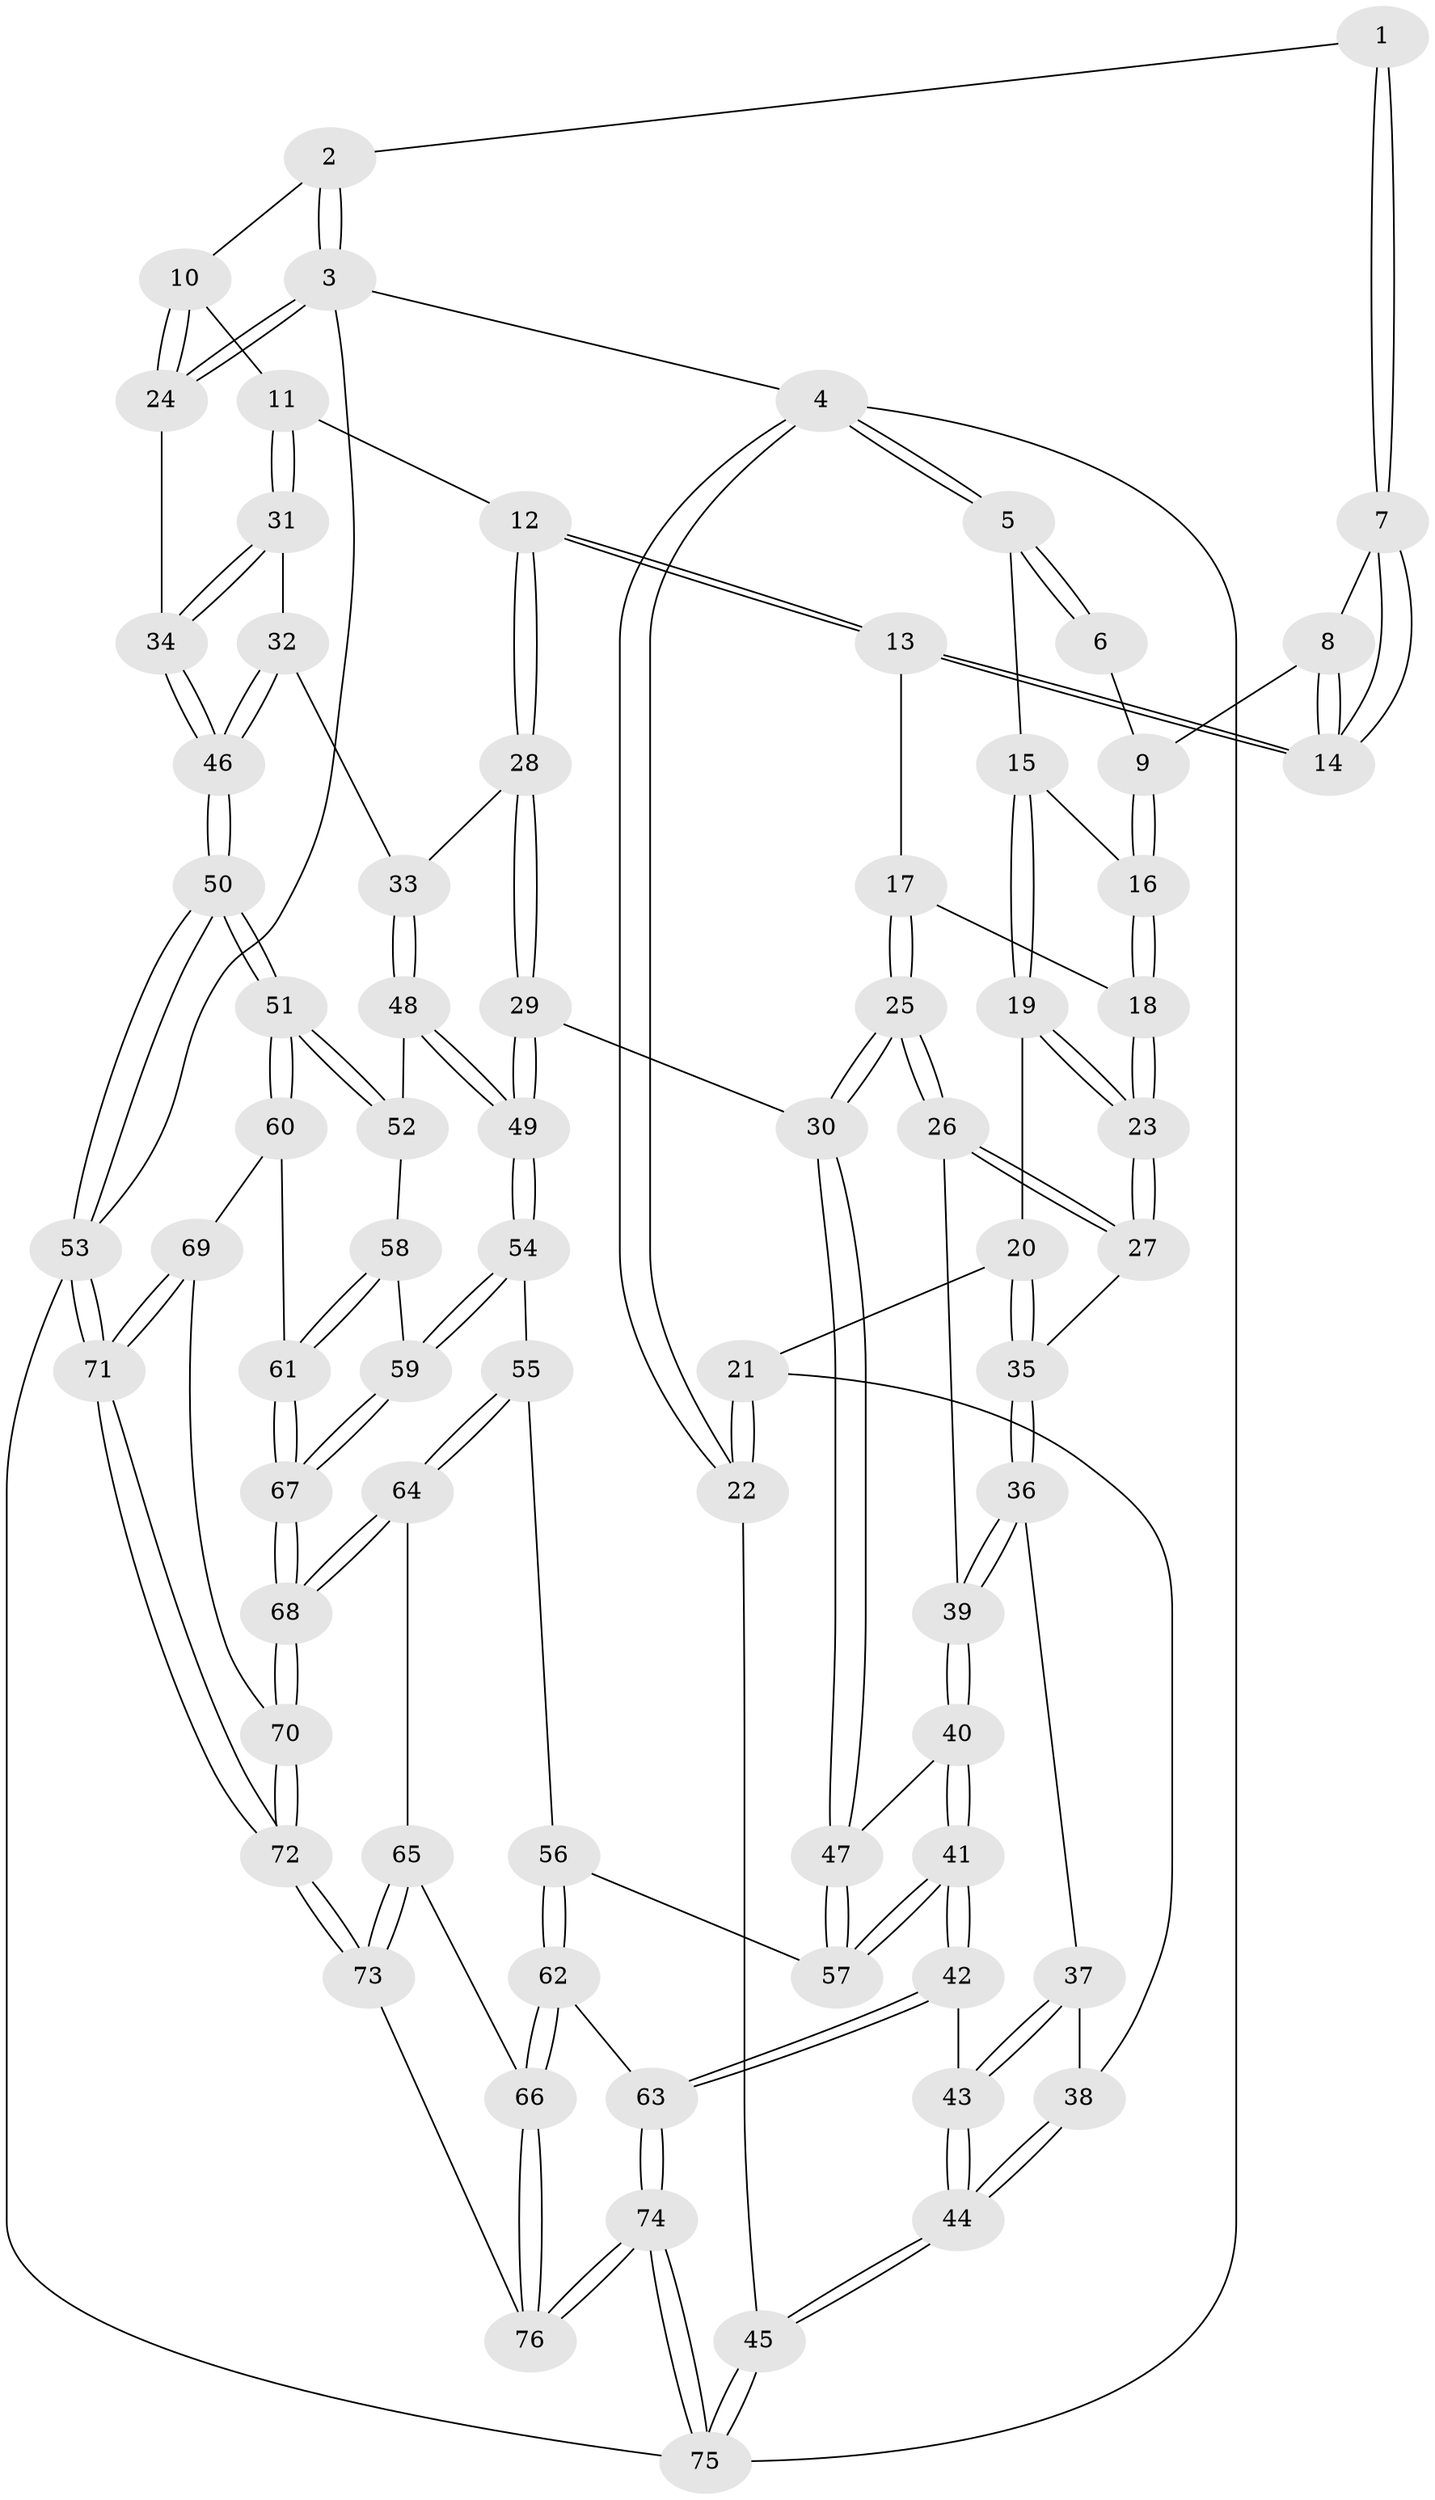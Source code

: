 // coarse degree distribution, {3: 0.2222222222222222, 4: 0.4444444444444444, 5: 0.3111111111111111, 2: 0.022222222222222223}
// Generated by graph-tools (version 1.1) at 2025/52/02/27/25 19:52:38]
// undirected, 76 vertices, 187 edges
graph export_dot {
graph [start="1"]
  node [color=gray90,style=filled];
  1 [pos="+0.487926068827093+0"];
  2 [pos="+0.7198690195016986+0"];
  3 [pos="+1+0"];
  4 [pos="+0+0"];
  5 [pos="+0+0"];
  6 [pos="+0.3967329624752975+0"];
  7 [pos="+0.5251500607973018+0.07703650071863857"];
  8 [pos="+0.4672262984042184+0.09778379165592264"];
  9 [pos="+0.3407963262152268+0"];
  10 [pos="+0.738125428331286+0.10212041293171421"];
  11 [pos="+0.7161036657666027+0.21011789817932194"];
  12 [pos="+0.6643486170927284+0.22520423298904219"];
  13 [pos="+0.5531731950849291+0.2171219451251835"];
  14 [pos="+0.5482208728023675+0.19858993703935518"];
  15 [pos="+0.15550566599785434+0.1195459993093887"];
  16 [pos="+0.32723405591789995+0.035601553578356204"];
  17 [pos="+0.5296611944519215+0.22577900669167755"];
  18 [pos="+0.3734261017222071+0.17596539294014252"];
  19 [pos="+0.10469999459188138+0.26101320186791344"];
  20 [pos="+0.055596042633380784+0.27965805511645025"];
  21 [pos="+0.006673368857832182+0.2893469428281948"];
  22 [pos="+0+0.2920742900738772"];
  23 [pos="+0.26603042557665457+0.3213188744958182"];
  24 [pos="+1+0.10005130687869793"];
  25 [pos="+0.4208255322471569+0.4421133530319724"];
  26 [pos="+0.32900781394640627+0.39723809235220653"];
  27 [pos="+0.2691287657380036+0.3265079652695677"];
  28 [pos="+0.603580013993885+0.40385550658016256"];
  29 [pos="+0.4900368930490199+0.5000855134342231"];
  30 [pos="+0.43696804484066315+0.46744791763600885"];
  31 [pos="+0.8126216503613213+0.296649117036088"];
  32 [pos="+0.7622547853708461+0.47360072644985957"];
  33 [pos="+0.7607168016296775+0.47642901471781324"];
  34 [pos="+1+0.31426849358897574"];
  35 [pos="+0.15741973794421812+0.4797987570583913"];
  36 [pos="+0.1574199384368089+0.48503563708796255"];
  37 [pos="+0.13492353735118184+0.49470794551784386"];
  38 [pos="+0.08919686875026253+0.499480223912886"];
  39 [pos="+0.21652630971038617+0.5262710186144305"];
  40 [pos="+0.22574079004211245+0.6606404433713509"];
  41 [pos="+0.18548432074127774+0.7420942383619711"];
  42 [pos="+0.15767683538278443+0.7673453653834017"];
  43 [pos="+0.12177847915700624+0.7666361760453027"];
  44 [pos="+0+0.7758650904025529"];
  45 [pos="+0+0.7896932548876349"];
  46 [pos="+1+0.507941473703324"];
  47 [pos="+0.32729937071351356+0.5907323250091062"];
  48 [pos="+0.749380975335662+0.5284472341222392"];
  49 [pos="+0.596807472929342+0.6608723161617291"];
  50 [pos="+1+0.6592913463812055"];
  51 [pos="+1+0.6702066833515852"];
  52 [pos="+0.8571770179815853+0.5870279106256714"];
  53 [pos="+1+1"];
  54 [pos="+0.5954811952188245+0.684515797315227"];
  55 [pos="+0.5625077872645681+0.7112538850022208"];
  56 [pos="+0.5157249336418225+0.7181750335276268"];
  57 [pos="+0.47800629816394985+0.7162566605262826"];
  58 [pos="+0.7561634496877634+0.7528784056903676"];
  59 [pos="+0.6751948572010423+0.7450594872445202"];
  60 [pos="+0.9591946577764586+0.7707817629590823"];
  61 [pos="+0.8760217270274747+0.7806051063778645"];
  62 [pos="+0.30936173559274355+0.9131881391323675"];
  63 [pos="+0.16912375592526305+0.781853530498827"];
  64 [pos="+0.5221803038271566+0.8619993599618306"];
  65 [pos="+0.49902245530487077+0.8832793326321818"];
  66 [pos="+0.3549176171189436+0.9811514939049059"];
  67 [pos="+0.7285228007058668+1"];
  68 [pos="+0.7254858503678415+1"];
  69 [pos="+0.9376311559360425+0.87727403241734"];
  70 [pos="+0.7368607786991886+1"];
  71 [pos="+1+1"];
  72 [pos="+0.7365553380808476+1"];
  73 [pos="+0.592271104691503+1"];
  74 [pos="+0.17044856486116447+1"];
  75 [pos="+0+1"];
  76 [pos="+0.379989670900474+1"];
  1 -- 2;
  1 -- 7;
  1 -- 7;
  2 -- 3;
  2 -- 3;
  2 -- 10;
  3 -- 4;
  3 -- 24;
  3 -- 24;
  3 -- 53;
  4 -- 5;
  4 -- 5;
  4 -- 22;
  4 -- 22;
  4 -- 75;
  5 -- 6;
  5 -- 6;
  5 -- 15;
  6 -- 9;
  7 -- 8;
  7 -- 14;
  7 -- 14;
  8 -- 9;
  8 -- 14;
  8 -- 14;
  9 -- 16;
  9 -- 16;
  10 -- 11;
  10 -- 24;
  10 -- 24;
  11 -- 12;
  11 -- 31;
  11 -- 31;
  12 -- 13;
  12 -- 13;
  12 -- 28;
  12 -- 28;
  13 -- 14;
  13 -- 14;
  13 -- 17;
  15 -- 16;
  15 -- 19;
  15 -- 19;
  16 -- 18;
  16 -- 18;
  17 -- 18;
  17 -- 25;
  17 -- 25;
  18 -- 23;
  18 -- 23;
  19 -- 20;
  19 -- 23;
  19 -- 23;
  20 -- 21;
  20 -- 35;
  20 -- 35;
  21 -- 22;
  21 -- 22;
  21 -- 38;
  22 -- 45;
  23 -- 27;
  23 -- 27;
  24 -- 34;
  25 -- 26;
  25 -- 26;
  25 -- 30;
  25 -- 30;
  26 -- 27;
  26 -- 27;
  26 -- 39;
  27 -- 35;
  28 -- 29;
  28 -- 29;
  28 -- 33;
  29 -- 30;
  29 -- 49;
  29 -- 49;
  30 -- 47;
  30 -- 47;
  31 -- 32;
  31 -- 34;
  31 -- 34;
  32 -- 33;
  32 -- 46;
  32 -- 46;
  33 -- 48;
  33 -- 48;
  34 -- 46;
  34 -- 46;
  35 -- 36;
  35 -- 36;
  36 -- 37;
  36 -- 39;
  36 -- 39;
  37 -- 38;
  37 -- 43;
  37 -- 43;
  38 -- 44;
  38 -- 44;
  39 -- 40;
  39 -- 40;
  40 -- 41;
  40 -- 41;
  40 -- 47;
  41 -- 42;
  41 -- 42;
  41 -- 57;
  41 -- 57;
  42 -- 43;
  42 -- 63;
  42 -- 63;
  43 -- 44;
  43 -- 44;
  44 -- 45;
  44 -- 45;
  45 -- 75;
  45 -- 75;
  46 -- 50;
  46 -- 50;
  47 -- 57;
  47 -- 57;
  48 -- 49;
  48 -- 49;
  48 -- 52;
  49 -- 54;
  49 -- 54;
  50 -- 51;
  50 -- 51;
  50 -- 53;
  50 -- 53;
  51 -- 52;
  51 -- 52;
  51 -- 60;
  51 -- 60;
  52 -- 58;
  53 -- 71;
  53 -- 71;
  53 -- 75;
  54 -- 55;
  54 -- 59;
  54 -- 59;
  55 -- 56;
  55 -- 64;
  55 -- 64;
  56 -- 57;
  56 -- 62;
  56 -- 62;
  58 -- 59;
  58 -- 61;
  58 -- 61;
  59 -- 67;
  59 -- 67;
  60 -- 61;
  60 -- 69;
  61 -- 67;
  61 -- 67;
  62 -- 63;
  62 -- 66;
  62 -- 66;
  63 -- 74;
  63 -- 74;
  64 -- 65;
  64 -- 68;
  64 -- 68;
  65 -- 66;
  65 -- 73;
  65 -- 73;
  66 -- 76;
  66 -- 76;
  67 -- 68;
  67 -- 68;
  68 -- 70;
  68 -- 70;
  69 -- 70;
  69 -- 71;
  69 -- 71;
  70 -- 72;
  70 -- 72;
  71 -- 72;
  71 -- 72;
  72 -- 73;
  72 -- 73;
  73 -- 76;
  74 -- 75;
  74 -- 75;
  74 -- 76;
  74 -- 76;
}
